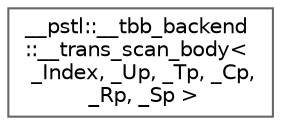 digraph "Graphical Class Hierarchy"
{
 // LATEX_PDF_SIZE
  bgcolor="transparent";
  edge [fontname=Helvetica,fontsize=10,labelfontname=Helvetica,labelfontsize=10];
  node [fontname=Helvetica,fontsize=10,shape=box,height=0.2,width=0.4];
  rankdir="LR";
  Node0 [id="Node000000",label="__pstl::__tbb_backend\l::__trans_scan_body\<\l _Index, _Up, _Tp, _Cp,\l _Rp, _Sp \>",height=0.2,width=0.4,color="grey40", fillcolor="white", style="filled",URL="$class____pstl_1_1____tbb__backend_1_1____trans__scan__body.html",tooltip=" "];
}
